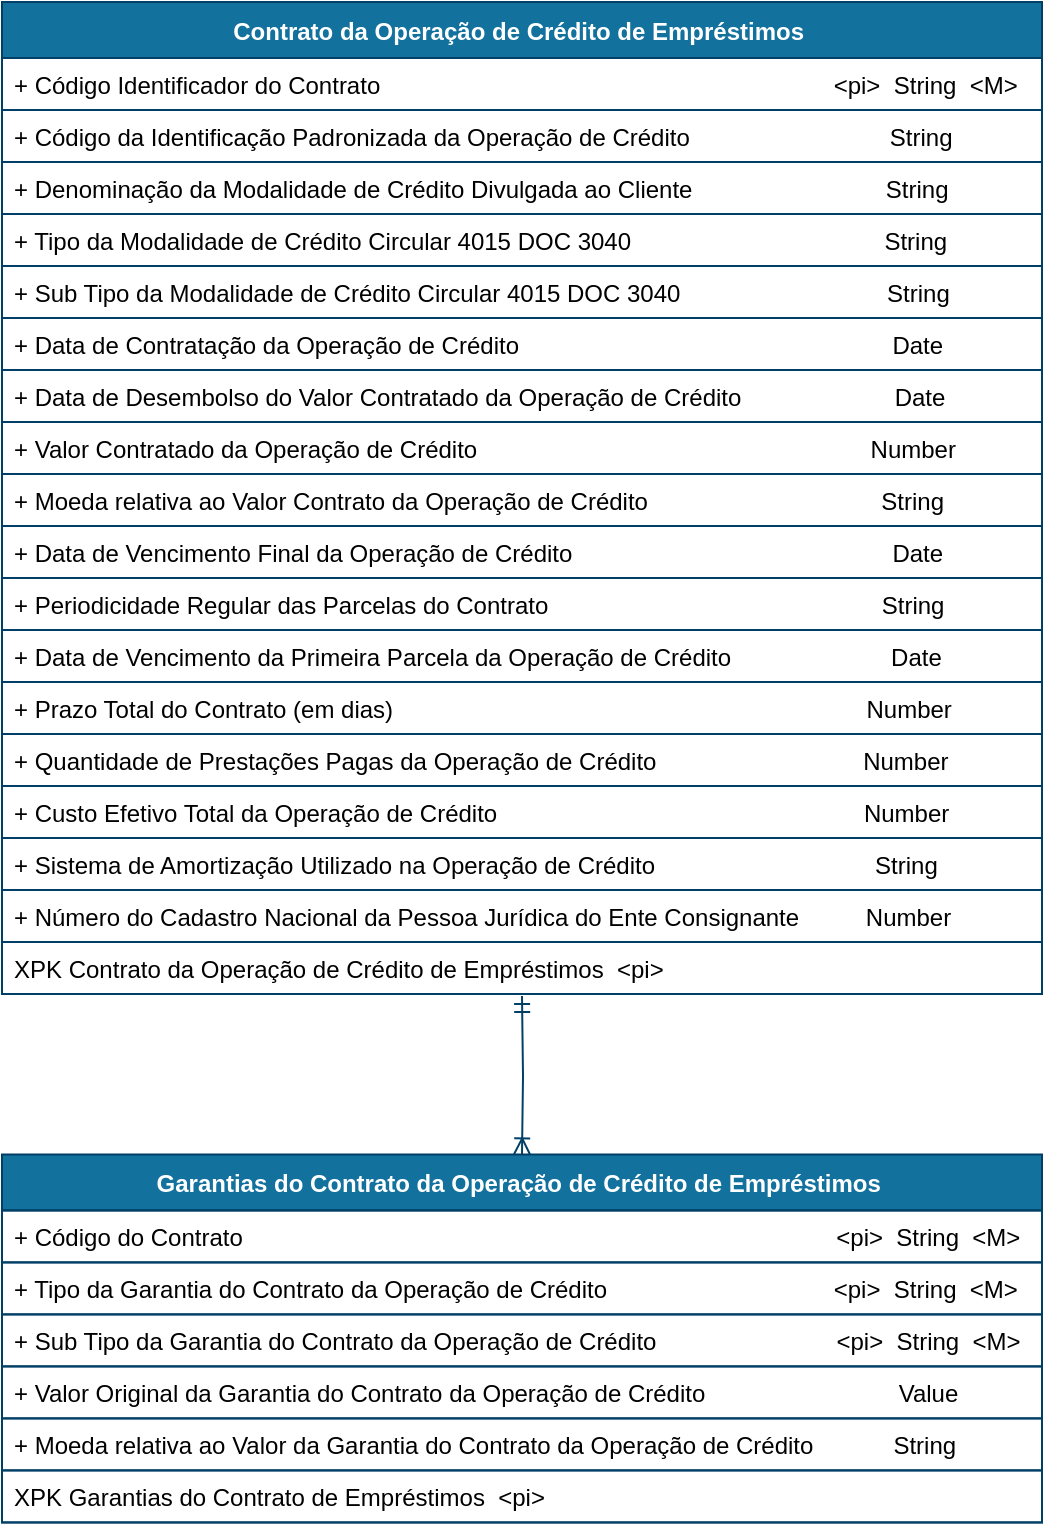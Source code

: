<mxfile version="14.4.7" type="device"><diagram id="R2lEEEUBdFMjLlhIrx00" name="Loans_Warranties"><mxGraphModel dx="8355" dy="4616" grid="1" gridSize="10" guides="1" tooltips="1" connect="1" arrows="1" fold="1" page="1" pageScale="1" pageWidth="1169" pageHeight="827" math="0" shadow="0" extFonts="Permanent Marker^https://fonts.googleapis.com/css?family=Permanent+Marker"><root><mxCell id="0"/><mxCell id="1" parent="0"/><mxCell id="w2ZqvSfKimbtR9CCdFCP-21" value="Contrato da Operação de Crédito de Empréstimos " style="swimlane;fontStyle=1;childLayout=stackLayout;horizontal=1;startSize=28;horizontalStack=0;resizeParent=1;resizeParentMax=0;resizeLast=0;collapsible=1;marginBottom=0;rounded=0;shadow=0;comic=0;sketch=0;align=center;html=0;autosize=1;fillColor=#13719E;strokeColor=#003F66;fontColor=#FFFFFF;" vertex="1" parent="1"><mxGeometry x="-5800" y="-3275" width="520" height="496" as="geometry"/></mxCell><mxCell id="w2ZqvSfKimbtR9CCdFCP-22" value="+ Código Identificador do Contrato                                                                    &lt;pi&gt;  String  &lt;M&gt;" style="text;fillColor=none;align=left;verticalAlign=top;spacingLeft=4;spacingRight=4;overflow=hidden;rotatable=0;points=[[0,0.5],[1,0.5]];portConstraint=eastwest;strokeColor=#003F66;" vertex="1" parent="w2ZqvSfKimbtR9CCdFCP-21"><mxGeometry y="28" width="520" height="26" as="geometry"/></mxCell><mxCell id="w2ZqvSfKimbtR9CCdFCP-23" value="+ Código da Identificação Padronizada da Operação de Crédito                              String      " style="text;fillColor=none;align=left;verticalAlign=top;spacingLeft=4;spacingRight=4;overflow=hidden;rotatable=0;points=[[0,0.5],[1,0.5]];portConstraint=eastwest;strokeColor=#003F66;" vertex="1" parent="w2ZqvSfKimbtR9CCdFCP-21"><mxGeometry y="54" width="520" height="26" as="geometry"/></mxCell><mxCell id="w2ZqvSfKimbtR9CCdFCP-24" value="+ Denominação da Modalidade de Crédito Divulgada ao Cliente                             String" style="text;fillColor=none;align=left;verticalAlign=top;spacingLeft=4;spacingRight=4;overflow=hidden;rotatable=0;points=[[0,0.5],[1,0.5]];portConstraint=eastwest;strokeColor=#003F66;" vertex="1" parent="w2ZqvSfKimbtR9CCdFCP-21"><mxGeometry y="80" width="520" height="26" as="geometry"/></mxCell><mxCell id="w2ZqvSfKimbtR9CCdFCP-25" value="+ Tipo da Modalidade de Crédito Circular 4015 DOC 3040                                      String" style="text;fillColor=none;align=left;verticalAlign=top;spacingLeft=4;spacingRight=4;overflow=hidden;rotatable=0;points=[[0,0.5],[1,0.5]];portConstraint=eastwest;strokeColor=#003F66;" vertex="1" parent="w2ZqvSfKimbtR9CCdFCP-21"><mxGeometry y="106" width="520" height="26" as="geometry"/></mxCell><mxCell id="w2ZqvSfKimbtR9CCdFCP-26" value="+ Sub Tipo da Modalidade de Crédito Circular 4015 DOC 3040                               String" style="text;fillColor=none;align=left;verticalAlign=top;spacingLeft=4;spacingRight=4;overflow=hidden;rotatable=0;points=[[0,0.5],[1,0.5]];portConstraint=eastwest;strokeColor=#003F66;" vertex="1" parent="w2ZqvSfKimbtR9CCdFCP-21"><mxGeometry y="132" width="520" height="26" as="geometry"/></mxCell><mxCell id="w2ZqvSfKimbtR9CCdFCP-27" value="+ Data de Contratação da Operação de Crédito                                                        Date" style="text;fillColor=none;align=left;verticalAlign=top;spacingLeft=4;spacingRight=4;overflow=hidden;rotatable=0;points=[[0,0.5],[1,0.5]];portConstraint=eastwest;strokeColor=#003F66;" vertex="1" parent="w2ZqvSfKimbtR9CCdFCP-21"><mxGeometry y="158" width="520" height="26" as="geometry"/></mxCell><mxCell id="w2ZqvSfKimbtR9CCdFCP-28" value="+ Data de Desembolso do Valor Contratado da Operação de Crédito                       Date" style="text;fillColor=none;align=left;verticalAlign=top;spacingLeft=4;spacingRight=4;overflow=hidden;rotatable=0;points=[[0,0.5],[1,0.5]];portConstraint=eastwest;strokeColor=#003F66;" vertex="1" parent="w2ZqvSfKimbtR9CCdFCP-21"><mxGeometry y="184" width="520" height="26" as="geometry"/></mxCell><mxCell id="w2ZqvSfKimbtR9CCdFCP-29" value="+ Valor Contratado da Operação de Crédito                                                           Number" style="text;fillColor=none;align=left;verticalAlign=top;spacingLeft=4;spacingRight=4;overflow=hidden;rotatable=0;points=[[0,0.5],[1,0.5]];portConstraint=eastwest;strokeColor=#003F66;" vertex="1" parent="w2ZqvSfKimbtR9CCdFCP-21"><mxGeometry y="210" width="520" height="26" as="geometry"/></mxCell><mxCell id="w2ZqvSfKimbtR9CCdFCP-30" value="+ Moeda relativa ao Valor Contrato da Operação de Crédito                                   String" style="text;fillColor=none;align=left;verticalAlign=top;spacingLeft=4;spacingRight=4;overflow=hidden;rotatable=0;points=[[0,0.5],[1,0.5]];portConstraint=eastwest;strokeColor=#003F66;" vertex="1" parent="w2ZqvSfKimbtR9CCdFCP-21"><mxGeometry y="236" width="520" height="26" as="geometry"/></mxCell><mxCell id="w2ZqvSfKimbtR9CCdFCP-31" value="+ Data de Vencimento Final da Operação de Crédito                                                Date" style="text;fillColor=none;align=left;verticalAlign=top;spacingLeft=4;spacingRight=4;overflow=hidden;rotatable=0;points=[[0,0.5],[1,0.5]];portConstraint=eastwest;strokeColor=#003F66;" vertex="1" parent="w2ZqvSfKimbtR9CCdFCP-21"><mxGeometry y="262" width="520" height="26" as="geometry"/></mxCell><mxCell id="w2ZqvSfKimbtR9CCdFCP-32" value="+ Periodicidade Regular das Parcelas do Contrato                                                  String" style="text;fillColor=none;align=left;verticalAlign=top;spacingLeft=4;spacingRight=4;overflow=hidden;rotatable=0;points=[[0,0.5],[1,0.5]];portConstraint=eastwest;strokeColor=#003F66;" vertex="1" parent="w2ZqvSfKimbtR9CCdFCP-21"><mxGeometry y="288" width="520" height="26" as="geometry"/></mxCell><mxCell id="w2ZqvSfKimbtR9CCdFCP-34" value="+ Data de Vencimento da Primeira Parcela da Operação de Crédito                        Date" style="text;fillColor=none;align=left;verticalAlign=top;spacingLeft=4;spacingRight=4;overflow=hidden;rotatable=0;points=[[0,0.5],[1,0.5]];portConstraint=eastwest;strokeColor=#003F66;" vertex="1" parent="w2ZqvSfKimbtR9CCdFCP-21"><mxGeometry y="314" width="520" height="26" as="geometry"/></mxCell><mxCell id="w2ZqvSfKimbtR9CCdFCP-35" value="+ Prazo Total do Contrato (em dias)                                                                       Number  " style="text;fillColor=none;align=left;verticalAlign=top;spacingLeft=4;spacingRight=4;overflow=hidden;rotatable=0;points=[[0,0.5],[1,0.5]];portConstraint=eastwest;strokeColor=#003F66;" vertex="1" parent="w2ZqvSfKimbtR9CCdFCP-21"><mxGeometry y="340" width="520" height="26" as="geometry"/></mxCell><mxCell id="w2ZqvSfKimbtR9CCdFCP-36" value="+ Quantidade de Prestações Pagas da Operação de Crédito                               Number  " style="text;fillColor=none;align=left;verticalAlign=top;spacingLeft=4;spacingRight=4;overflow=hidden;rotatable=0;points=[[0,0.5],[1,0.5]];portConstraint=eastwest;strokeColor=#003F66;" vertex="1" parent="w2ZqvSfKimbtR9CCdFCP-21"><mxGeometry y="366" width="520" height="26" as="geometry"/></mxCell><mxCell id="w2ZqvSfKimbtR9CCdFCP-37" value="+ Custo Efetivo Total da Operação de Crédito                                                       Number" style="text;fillColor=none;align=left;verticalAlign=top;spacingLeft=4;spacingRight=4;overflow=hidden;rotatable=0;points=[[0,0.5],[1,0.5]];portConstraint=eastwest;strokeColor=#003F66;" vertex="1" parent="w2ZqvSfKimbtR9CCdFCP-21"><mxGeometry y="392" width="520" height="26" as="geometry"/></mxCell><mxCell id="w2ZqvSfKimbtR9CCdFCP-38" value="+ Sistema de Amortização Utilizado na Operação de Crédito                                 String" style="text;fillColor=none;align=left;verticalAlign=top;spacingLeft=4;spacingRight=4;overflow=hidden;rotatable=0;points=[[0,0.5],[1,0.5]];portConstraint=eastwest;strokeColor=#003F66;" vertex="1" parent="w2ZqvSfKimbtR9CCdFCP-21"><mxGeometry y="418" width="520" height="26" as="geometry"/></mxCell><mxCell id="w2ZqvSfKimbtR9CCdFCP-39" value="+ Número do Cadastro Nacional da Pessoa Jurídica do Ente Consignante          Number  " style="text;fillColor=none;align=left;verticalAlign=top;spacingLeft=4;spacingRight=4;overflow=hidden;rotatable=0;points=[[0,0.5],[1,0.5]];portConstraint=eastwest;strokeColor=#003F66;" vertex="1" parent="w2ZqvSfKimbtR9CCdFCP-21"><mxGeometry y="444" width="520" height="26" as="geometry"/></mxCell><mxCell id="w2ZqvSfKimbtR9CCdFCP-40" value="XPK Contrato da Operação de Crédito de Empréstimos  &lt;pi&gt;" style="text;fillColor=none;align=left;verticalAlign=top;spacingLeft=4;spacingRight=4;overflow=hidden;rotatable=0;points=[[0,0.5],[1,0.5]];portConstraint=eastwest;strokeColor=#003F66;" vertex="1" parent="w2ZqvSfKimbtR9CCdFCP-21"><mxGeometry y="470" width="520" height="26" as="geometry"/></mxCell><mxCell id="p0ptRsjB7zbW4Zr5xb5n-2" value="Garantias do Contrato da Operação de Crédito de Empréstimos " style="swimlane;fontStyle=1;childLayout=stackLayout;horizontal=1;startSize=28;horizontalStack=0;resizeParent=1;resizeParentMax=0;resizeLast=0;collapsible=1;marginBottom=0;rounded=0;shadow=0;comic=0;sketch=0;align=center;html=0;autosize=1;fillColor=#13719E;strokeColor=#003F66;fontColor=#FFFFFF;" parent="1" vertex="1"><mxGeometry x="-5800" y="-2698.8" width="520" height="184" as="geometry"/></mxCell><mxCell id="60lF1ffTMrgxbmRKW-hQ-40" value="+ Código do Contrato                                                                                         &lt;pi&gt;  String  &lt;M&gt;" style="text;fillColor=none;align=left;verticalAlign=top;spacingLeft=4;spacingRight=4;overflow=hidden;rotatable=0;points=[[0,0.5],[1,0.5]];portConstraint=eastwest;strokeColor=#003F66;" parent="p0ptRsjB7zbW4Zr5xb5n-2" vertex="1"><mxGeometry y="28" width="520" height="26" as="geometry"/></mxCell><mxCell id="p0ptRsjB7zbW4Zr5xb5n-7" value="+ Tipo da Garantia do Contrato da Operação de Crédito                                  &lt;pi&gt;  String  &lt;M&gt;" style="text;fillColor=none;align=left;verticalAlign=top;spacingLeft=4;spacingRight=4;overflow=hidden;rotatable=0;points=[[0,0.5],[1,0.5]];portConstraint=eastwest;strokeColor=#003F66;" parent="p0ptRsjB7zbW4Zr5xb5n-2" vertex="1"><mxGeometry y="54" width="520" height="26" as="geometry"/></mxCell><mxCell id="p0ptRsjB7zbW4Zr5xb5n-21" value="+ Sub Tipo da Garantia do Contrato da Operação de Crédito                           &lt;pi&gt;  String  &lt;M&gt;" style="text;fillColor=none;align=left;verticalAlign=top;spacingLeft=4;spacingRight=4;overflow=hidden;rotatable=0;points=[[0,0.5],[1,0.5]];portConstraint=eastwest;strokeColor=#003F66;" parent="p0ptRsjB7zbW4Zr5xb5n-2" vertex="1"><mxGeometry y="80" width="520" height="26" as="geometry"/></mxCell><mxCell id="AKTEsfnDCdTXs4y5ryZj-2" value="+ Valor Original da Garantia do Contrato da Operação de Crédito                             Value" style="text;fillColor=none;align=left;verticalAlign=top;spacingLeft=4;spacingRight=4;overflow=hidden;rotatable=0;points=[[0,0.5],[1,0.5]];portConstraint=eastwest;strokeColor=#003F66;" parent="p0ptRsjB7zbW4Zr5xb5n-2" vertex="1"><mxGeometry y="106" width="520" height="26" as="geometry"/></mxCell><mxCell id="p0ptRsjB7zbW4Zr5xb5n-13" value="+ Moeda relativa ao Valor da Garantia do Contrato da Operação de Crédito            String" style="text;fillColor=none;align=left;verticalAlign=top;spacingLeft=4;spacingRight=4;overflow=hidden;rotatable=0;points=[[0,0.5],[1,0.5]];portConstraint=eastwest;strokeColor=#003F66;" parent="p0ptRsjB7zbW4Zr5xb5n-2" vertex="1"><mxGeometry y="132" width="520" height="26" as="geometry"/></mxCell><mxCell id="p0ptRsjB7zbW4Zr5xb5n-10" value="XPK Garantias do Contrato de Empréstimos  &lt;pi&gt;" style="text;fillColor=none;align=left;verticalAlign=top;spacingLeft=4;spacingRight=4;overflow=hidden;rotatable=0;points=[[0,0.5],[1,0.5]];portConstraint=eastwest;strokeColor=#003F66;" parent="p0ptRsjB7zbW4Zr5xb5n-2" vertex="1"><mxGeometry y="158" width="520" height="26" as="geometry"/></mxCell><mxCell id="w2ZqvSfKimbtR9CCdFCP-41" value="" style="edgeStyle=orthogonalEdgeStyle;rounded=0;orthogonalLoop=1;jettySize=auto;html=1;startArrow=ERmandOne;startFill=0;endArrow=ERoneToMany;endFill=0;strokeColor=#003F66;" edge="1" parent="1" target="p0ptRsjB7zbW4Zr5xb5n-2"><mxGeometry relative="1" as="geometry"><Array as="points"/><mxPoint x="-5540" y="-2778" as="sourcePoint"/><mxPoint x="-5522.36" y="-2698.8" as="targetPoint"/></mxGeometry></mxCell></root></mxGraphModel></diagram></mxfile>